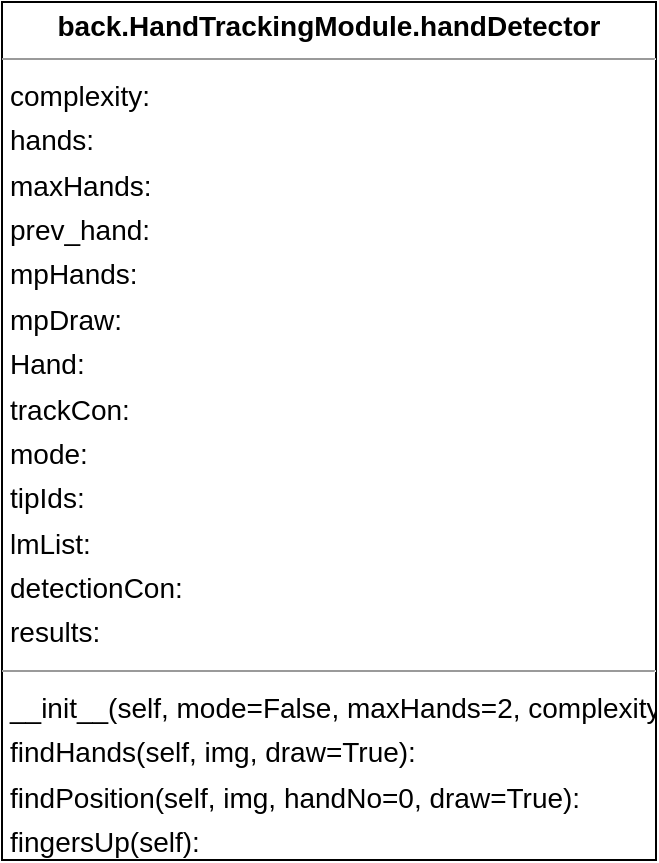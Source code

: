 <mxGraphModel dx="0" dy="0" grid="1" gridSize="10" guides="1" tooltips="1" connect="1" arrows="1" fold="1" page="0" pageScale="1" background="none" math="0" shadow="0">
  <root>
    <mxCell id="0" />
    <mxCell id="1" parent="0" />
    <mxCell id="node0" parent="1" vertex="1" value="&lt;p style=&quot;margin:0px;margin-top:4px;text-align:center;&quot;&gt;&lt;b&gt;back.HandTrackingModule.handDetector&lt;/b&gt;&lt;/p&gt;&lt;hr size=&quot;1&quot;/&gt;&lt;p style=&quot;margin:0 0 0 4px;line-height:1.6;&quot;&gt; complexity: &lt;br/&gt; hands: &lt;br/&gt; maxHands: &lt;br/&gt; prev_hand: &lt;br/&gt; mpHands: &lt;br/&gt; mpDraw: &lt;br/&gt; Hand: &lt;br/&gt; trackCon: &lt;br/&gt; mode: &lt;br/&gt; tipIds: &lt;br/&gt; lmList: &lt;br/&gt; detectionCon: &lt;br/&gt; results: &lt;/p&gt;&lt;hr size=&quot;1&quot;/&gt;&lt;p style=&quot;margin:0 0 0 4px;line-height:1.6;&quot;&gt; __init__(self, mode=False, maxHands=2, complexity = 1,                 detectionCon=0.8, trackCon=0.5): &lt;br/&gt; findHands(self, img, draw=True): &lt;br/&gt; findPosition(self, img, handNo=0, draw=True): &lt;br/&gt; fingersUp(self): &lt;br/&gt; findDistance(self, p1, p2, img, draw=True,r=15, t=3): &lt;/p&gt;" style="verticalAlign=top;align=left;overflow=fill;fontSize=14;fontFamily=Helvetica;html=1;rounded=0;shadow=0;comic=0;labelBackgroundColor=none;strokeWidth=1;">
      <mxGeometry x="-153" y="-15" width="327" height="429" as="geometry" />
    </mxCell>
  </root>
</mxGraphModel>
